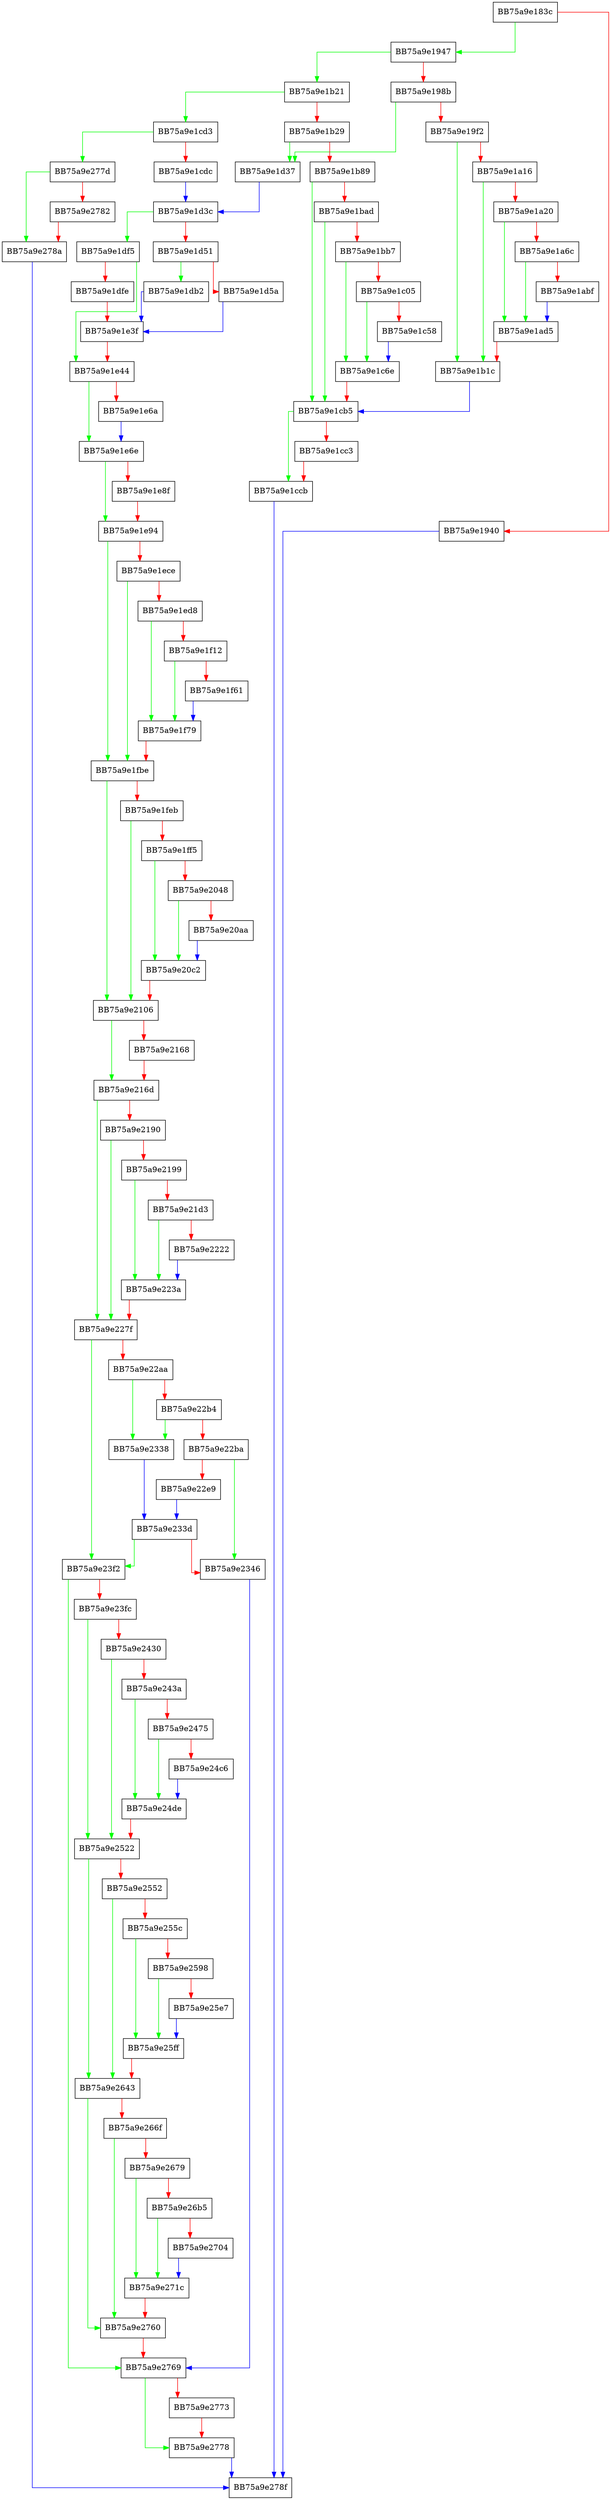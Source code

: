 digraph init {
  node [shape="box"];
  graph [splines=ortho];
  BB75a9e183c -> BB75a9e1947 [color="green"];
  BB75a9e183c -> BB75a9e1940 [color="red"];
  BB75a9e1940 -> BB75a9e278f [color="blue"];
  BB75a9e1947 -> BB75a9e1b21 [color="green"];
  BB75a9e1947 -> BB75a9e198b [color="red"];
  BB75a9e198b -> BB75a9e1d37 [color="green"];
  BB75a9e198b -> BB75a9e19f2 [color="red"];
  BB75a9e19f2 -> BB75a9e1b1c [color="green"];
  BB75a9e19f2 -> BB75a9e1a16 [color="red"];
  BB75a9e1a16 -> BB75a9e1b1c [color="green"];
  BB75a9e1a16 -> BB75a9e1a20 [color="red"];
  BB75a9e1a20 -> BB75a9e1ad5 [color="green"];
  BB75a9e1a20 -> BB75a9e1a6c [color="red"];
  BB75a9e1a6c -> BB75a9e1ad5 [color="green"];
  BB75a9e1a6c -> BB75a9e1abf [color="red"];
  BB75a9e1abf -> BB75a9e1ad5 [color="blue"];
  BB75a9e1ad5 -> BB75a9e1b1c [color="red"];
  BB75a9e1b1c -> BB75a9e1cb5 [color="blue"];
  BB75a9e1b21 -> BB75a9e1cd3 [color="green"];
  BB75a9e1b21 -> BB75a9e1b29 [color="red"];
  BB75a9e1b29 -> BB75a9e1d37 [color="green"];
  BB75a9e1b29 -> BB75a9e1b89 [color="red"];
  BB75a9e1b89 -> BB75a9e1cb5 [color="green"];
  BB75a9e1b89 -> BB75a9e1bad [color="red"];
  BB75a9e1bad -> BB75a9e1cb5 [color="green"];
  BB75a9e1bad -> BB75a9e1bb7 [color="red"];
  BB75a9e1bb7 -> BB75a9e1c6e [color="green"];
  BB75a9e1bb7 -> BB75a9e1c05 [color="red"];
  BB75a9e1c05 -> BB75a9e1c6e [color="green"];
  BB75a9e1c05 -> BB75a9e1c58 [color="red"];
  BB75a9e1c58 -> BB75a9e1c6e [color="blue"];
  BB75a9e1c6e -> BB75a9e1cb5 [color="red"];
  BB75a9e1cb5 -> BB75a9e1ccb [color="green"];
  BB75a9e1cb5 -> BB75a9e1cc3 [color="red"];
  BB75a9e1cc3 -> BB75a9e1ccb [color="red"];
  BB75a9e1ccb -> BB75a9e278f [color="blue"];
  BB75a9e1cd3 -> BB75a9e277d [color="green"];
  BB75a9e1cd3 -> BB75a9e1cdc [color="red"];
  BB75a9e1cdc -> BB75a9e1d3c [color="blue"];
  BB75a9e1d37 -> BB75a9e1d3c [color="blue"];
  BB75a9e1d3c -> BB75a9e1df5 [color="green"];
  BB75a9e1d3c -> BB75a9e1d51 [color="red"];
  BB75a9e1d51 -> BB75a9e1db2 [color="green"];
  BB75a9e1d51 -> BB75a9e1d5a [color="red"];
  BB75a9e1d5a -> BB75a9e1e3f [color="blue"];
  BB75a9e1db2 -> BB75a9e1e3f [color="blue"];
  BB75a9e1df5 -> BB75a9e1e44 [color="green"];
  BB75a9e1df5 -> BB75a9e1dfe [color="red"];
  BB75a9e1dfe -> BB75a9e1e3f [color="red"];
  BB75a9e1e3f -> BB75a9e1e44 [color="red"];
  BB75a9e1e44 -> BB75a9e1e6e [color="green"];
  BB75a9e1e44 -> BB75a9e1e6a [color="red"];
  BB75a9e1e6a -> BB75a9e1e6e [color="blue"];
  BB75a9e1e6e -> BB75a9e1e94 [color="green"];
  BB75a9e1e6e -> BB75a9e1e8f [color="red"];
  BB75a9e1e8f -> BB75a9e1e94 [color="red"];
  BB75a9e1e94 -> BB75a9e1fbe [color="green"];
  BB75a9e1e94 -> BB75a9e1ece [color="red"];
  BB75a9e1ece -> BB75a9e1fbe [color="green"];
  BB75a9e1ece -> BB75a9e1ed8 [color="red"];
  BB75a9e1ed8 -> BB75a9e1f79 [color="green"];
  BB75a9e1ed8 -> BB75a9e1f12 [color="red"];
  BB75a9e1f12 -> BB75a9e1f79 [color="green"];
  BB75a9e1f12 -> BB75a9e1f61 [color="red"];
  BB75a9e1f61 -> BB75a9e1f79 [color="blue"];
  BB75a9e1f79 -> BB75a9e1fbe [color="red"];
  BB75a9e1fbe -> BB75a9e2106 [color="green"];
  BB75a9e1fbe -> BB75a9e1feb [color="red"];
  BB75a9e1feb -> BB75a9e2106 [color="green"];
  BB75a9e1feb -> BB75a9e1ff5 [color="red"];
  BB75a9e1ff5 -> BB75a9e20c2 [color="green"];
  BB75a9e1ff5 -> BB75a9e2048 [color="red"];
  BB75a9e2048 -> BB75a9e20c2 [color="green"];
  BB75a9e2048 -> BB75a9e20aa [color="red"];
  BB75a9e20aa -> BB75a9e20c2 [color="blue"];
  BB75a9e20c2 -> BB75a9e2106 [color="red"];
  BB75a9e2106 -> BB75a9e216d [color="green"];
  BB75a9e2106 -> BB75a9e2168 [color="red"];
  BB75a9e2168 -> BB75a9e216d [color="red"];
  BB75a9e216d -> BB75a9e227f [color="green"];
  BB75a9e216d -> BB75a9e2190 [color="red"];
  BB75a9e2190 -> BB75a9e227f [color="green"];
  BB75a9e2190 -> BB75a9e2199 [color="red"];
  BB75a9e2199 -> BB75a9e223a [color="green"];
  BB75a9e2199 -> BB75a9e21d3 [color="red"];
  BB75a9e21d3 -> BB75a9e223a [color="green"];
  BB75a9e21d3 -> BB75a9e2222 [color="red"];
  BB75a9e2222 -> BB75a9e223a [color="blue"];
  BB75a9e223a -> BB75a9e227f [color="red"];
  BB75a9e227f -> BB75a9e23f2 [color="green"];
  BB75a9e227f -> BB75a9e22aa [color="red"];
  BB75a9e22aa -> BB75a9e2338 [color="green"];
  BB75a9e22aa -> BB75a9e22b4 [color="red"];
  BB75a9e22b4 -> BB75a9e2338 [color="green"];
  BB75a9e22b4 -> BB75a9e22ba [color="red"];
  BB75a9e22ba -> BB75a9e2346 [color="green"];
  BB75a9e22ba -> BB75a9e22e9 [color="red"];
  BB75a9e22e9 -> BB75a9e233d [color="blue"];
  BB75a9e2338 -> BB75a9e233d [color="blue"];
  BB75a9e233d -> BB75a9e23f2 [color="green"];
  BB75a9e233d -> BB75a9e2346 [color="red"];
  BB75a9e2346 -> BB75a9e2769 [color="blue"];
  BB75a9e23f2 -> BB75a9e2769 [color="green"];
  BB75a9e23f2 -> BB75a9e23fc [color="red"];
  BB75a9e23fc -> BB75a9e2522 [color="green"];
  BB75a9e23fc -> BB75a9e2430 [color="red"];
  BB75a9e2430 -> BB75a9e2522 [color="green"];
  BB75a9e2430 -> BB75a9e243a [color="red"];
  BB75a9e243a -> BB75a9e24de [color="green"];
  BB75a9e243a -> BB75a9e2475 [color="red"];
  BB75a9e2475 -> BB75a9e24de [color="green"];
  BB75a9e2475 -> BB75a9e24c6 [color="red"];
  BB75a9e24c6 -> BB75a9e24de [color="blue"];
  BB75a9e24de -> BB75a9e2522 [color="red"];
  BB75a9e2522 -> BB75a9e2643 [color="green"];
  BB75a9e2522 -> BB75a9e2552 [color="red"];
  BB75a9e2552 -> BB75a9e2643 [color="green"];
  BB75a9e2552 -> BB75a9e255c [color="red"];
  BB75a9e255c -> BB75a9e25ff [color="green"];
  BB75a9e255c -> BB75a9e2598 [color="red"];
  BB75a9e2598 -> BB75a9e25ff [color="green"];
  BB75a9e2598 -> BB75a9e25e7 [color="red"];
  BB75a9e25e7 -> BB75a9e25ff [color="blue"];
  BB75a9e25ff -> BB75a9e2643 [color="red"];
  BB75a9e2643 -> BB75a9e2760 [color="green"];
  BB75a9e2643 -> BB75a9e266f [color="red"];
  BB75a9e266f -> BB75a9e2760 [color="green"];
  BB75a9e266f -> BB75a9e2679 [color="red"];
  BB75a9e2679 -> BB75a9e271c [color="green"];
  BB75a9e2679 -> BB75a9e26b5 [color="red"];
  BB75a9e26b5 -> BB75a9e271c [color="green"];
  BB75a9e26b5 -> BB75a9e2704 [color="red"];
  BB75a9e2704 -> BB75a9e271c [color="blue"];
  BB75a9e271c -> BB75a9e2760 [color="red"];
  BB75a9e2760 -> BB75a9e2769 [color="red"];
  BB75a9e2769 -> BB75a9e2778 [color="green"];
  BB75a9e2769 -> BB75a9e2773 [color="red"];
  BB75a9e2773 -> BB75a9e2778 [color="red"];
  BB75a9e2778 -> BB75a9e278f [color="blue"];
  BB75a9e277d -> BB75a9e278a [color="green"];
  BB75a9e277d -> BB75a9e2782 [color="red"];
  BB75a9e2782 -> BB75a9e278a [color="red"];
  BB75a9e278a -> BB75a9e278f [color="blue"];
}